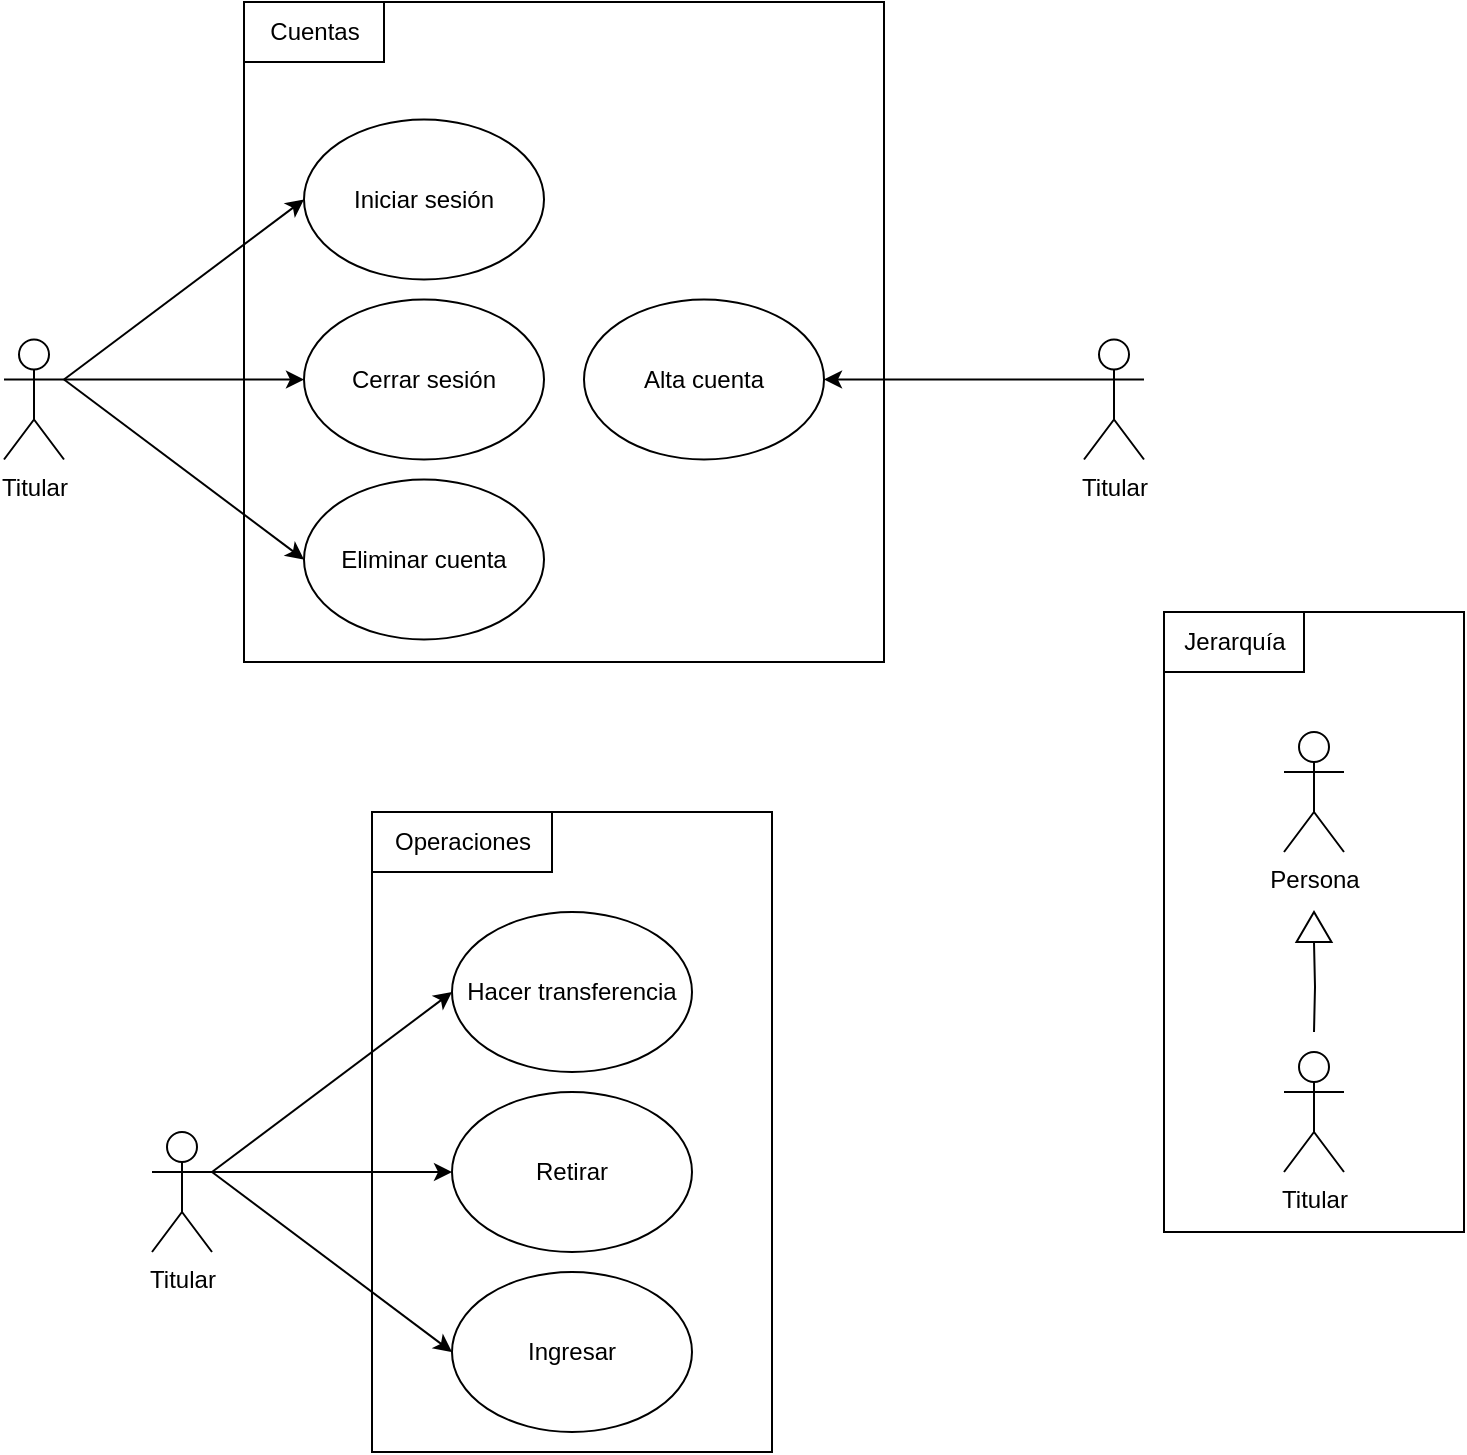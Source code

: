 <mxfile version="21.2.0" type="github">
  <diagram name="Page-1" id="uer0hm1zBlJnl5GYLUXz">
    <mxGraphModel dx="1434" dy="834" grid="1" gridSize="10" guides="1" tooltips="1" connect="1" arrows="1" fold="1" page="1" pageScale="1" pageWidth="827" pageHeight="1169" math="0" shadow="0">
      <root>
        <mxCell id="0" />
        <mxCell id="1" parent="0" />
        <mxCell id="FywegK0fAtjvC0OSYPiZ-16" style="rounded=0;orthogonalLoop=1;jettySize=auto;html=1;exitX=1;exitY=0.333;exitDx=0;exitDy=0;exitPerimeter=0;entryX=0;entryY=0.5;entryDx=0;entryDy=0;" edge="1" parent="1" source="FywegK0fAtjvC0OSYPiZ-2" target="FywegK0fAtjvC0OSYPiZ-4">
          <mxGeometry relative="1" as="geometry" />
        </mxCell>
        <mxCell id="FywegK0fAtjvC0OSYPiZ-17" style="rounded=0;orthogonalLoop=1;jettySize=auto;html=1;exitX=1;exitY=0.333;exitDx=0;exitDy=0;exitPerimeter=0;entryX=0;entryY=0.5;entryDx=0;entryDy=0;" edge="1" parent="1" source="FywegK0fAtjvC0OSYPiZ-2" target="FywegK0fAtjvC0OSYPiZ-3">
          <mxGeometry relative="1" as="geometry" />
        </mxCell>
        <mxCell id="FywegK0fAtjvC0OSYPiZ-18" style="rounded=0;orthogonalLoop=1;jettySize=auto;html=1;exitX=1;exitY=0.333;exitDx=0;exitDy=0;exitPerimeter=0;entryX=0;entryY=0.5;entryDx=0;entryDy=0;" edge="1" parent="1" source="FywegK0fAtjvC0OSYPiZ-2" target="FywegK0fAtjvC0OSYPiZ-8">
          <mxGeometry relative="1" as="geometry" />
        </mxCell>
        <mxCell id="FywegK0fAtjvC0OSYPiZ-2" value="Titular" style="shape=umlActor;verticalLabelPosition=bottom;verticalAlign=top;html=1;outlineConnect=0;" vertex="1" parent="1">
          <mxGeometry x="30" y="203.75" width="30" height="60" as="geometry" />
        </mxCell>
        <mxCell id="FywegK0fAtjvC0OSYPiZ-3" value="Iniciar sesión" style="ellipse;whiteSpace=wrap;html=1;" vertex="1" parent="1">
          <mxGeometry x="180" y="93.75" width="120" height="80" as="geometry" />
        </mxCell>
        <mxCell id="FywegK0fAtjvC0OSYPiZ-4" value="Cerrar sesión" style="ellipse;whiteSpace=wrap;html=1;" vertex="1" parent="1">
          <mxGeometry x="180" y="183.75" width="120" height="80" as="geometry" />
        </mxCell>
        <mxCell id="FywegK0fAtjvC0OSYPiZ-5" value="Hacer transferencia" style="ellipse;whiteSpace=wrap;html=1;" vertex="1" parent="1">
          <mxGeometry x="254" y="490" width="120" height="80" as="geometry" />
        </mxCell>
        <mxCell id="FywegK0fAtjvC0OSYPiZ-6" value="Ingresar" style="ellipse;whiteSpace=wrap;html=1;" vertex="1" parent="1">
          <mxGeometry x="254" y="670" width="120" height="80" as="geometry" />
        </mxCell>
        <mxCell id="FywegK0fAtjvC0OSYPiZ-7" value="Retirar" style="ellipse;whiteSpace=wrap;html=1;" vertex="1" parent="1">
          <mxGeometry x="254" y="580" width="120" height="80" as="geometry" />
        </mxCell>
        <mxCell id="FywegK0fAtjvC0OSYPiZ-8" value="Eliminar cuenta" style="ellipse;whiteSpace=wrap;html=1;" vertex="1" parent="1">
          <mxGeometry x="180" y="273.75" width="120" height="80" as="geometry" />
        </mxCell>
        <mxCell id="FywegK0fAtjvC0OSYPiZ-9" value="Alta cuenta" style="ellipse;whiteSpace=wrap;html=1;" vertex="1" parent="1">
          <mxGeometry x="320" y="183.75" width="120" height="80" as="geometry" />
        </mxCell>
        <mxCell id="FywegK0fAtjvC0OSYPiZ-14" style="edgeStyle=orthogonalEdgeStyle;rounded=0;orthogonalLoop=1;jettySize=auto;html=1;entryX=0;entryY=0.5;entryDx=0;entryDy=0;endArrow=none;endFill=0;" edge="1" parent="1" target="FywegK0fAtjvC0OSYPiZ-13">
          <mxGeometry relative="1" as="geometry">
            <mxPoint x="685" y="550" as="sourcePoint" />
          </mxGeometry>
        </mxCell>
        <mxCell id="FywegK0fAtjvC0OSYPiZ-10" value="Titular" style="shape=umlActor;verticalLabelPosition=bottom;verticalAlign=top;html=1;outlineConnect=0;" vertex="1" parent="1">
          <mxGeometry x="670" y="560" width="30" height="60" as="geometry" />
        </mxCell>
        <mxCell id="FywegK0fAtjvC0OSYPiZ-11" value="Persona" style="shape=umlActor;verticalLabelPosition=bottom;verticalAlign=top;html=1;outlineConnect=0;" vertex="1" parent="1">
          <mxGeometry x="670" y="400" width="30" height="60" as="geometry" />
        </mxCell>
        <mxCell id="FywegK0fAtjvC0OSYPiZ-13" value="" style="triangle;whiteSpace=wrap;html=1;rotation=-90;" vertex="1" parent="1">
          <mxGeometry x="677.5" y="488.75" width="15" height="17.5" as="geometry" />
        </mxCell>
        <mxCell id="FywegK0fAtjvC0OSYPiZ-19" style="rounded=0;orthogonalLoop=1;jettySize=auto;html=1;exitX=0;exitY=0.333;exitDx=0;exitDy=0;exitPerimeter=0;entryX=1;entryY=0.5;entryDx=0;entryDy=0;" edge="1" parent="1" source="FywegK0fAtjvC0OSYPiZ-15" target="FywegK0fAtjvC0OSYPiZ-9">
          <mxGeometry relative="1" as="geometry" />
        </mxCell>
        <mxCell id="FywegK0fAtjvC0OSYPiZ-15" value="Titular" style="shape=umlActor;verticalLabelPosition=bottom;verticalAlign=top;html=1;outlineConnect=0;" vertex="1" parent="1">
          <mxGeometry x="570" y="203.75" width="30" height="60" as="geometry" />
        </mxCell>
        <mxCell id="FywegK0fAtjvC0OSYPiZ-20" value="" style="rounded=0;whiteSpace=wrap;html=1;fillColor=none;" vertex="1" parent="1">
          <mxGeometry x="150" y="35" width="320" height="330" as="geometry" />
        </mxCell>
        <mxCell id="FywegK0fAtjvC0OSYPiZ-21" value="Cuentas" style="text;html=1;align=center;verticalAlign=middle;resizable=0;points=[];autosize=1;strokeColor=default;fillColor=none;" vertex="1" parent="1">
          <mxGeometry x="150" y="35" width="70" height="30" as="geometry" />
        </mxCell>
        <mxCell id="FywegK0fAtjvC0OSYPiZ-25" style="rounded=0;orthogonalLoop=1;jettySize=auto;html=1;exitX=1;exitY=0.333;exitDx=0;exitDy=0;exitPerimeter=0;entryX=0;entryY=0.5;entryDx=0;entryDy=0;" edge="1" parent="1" source="FywegK0fAtjvC0OSYPiZ-23" target="FywegK0fAtjvC0OSYPiZ-5">
          <mxGeometry relative="1" as="geometry" />
        </mxCell>
        <mxCell id="FywegK0fAtjvC0OSYPiZ-26" style="rounded=0;orthogonalLoop=1;jettySize=auto;html=1;exitX=1;exitY=0.333;exitDx=0;exitDy=0;exitPerimeter=0;entryX=0;entryY=0.5;entryDx=0;entryDy=0;" edge="1" parent="1" source="FywegK0fAtjvC0OSYPiZ-23" target="FywegK0fAtjvC0OSYPiZ-7">
          <mxGeometry relative="1" as="geometry" />
        </mxCell>
        <mxCell id="FywegK0fAtjvC0OSYPiZ-27" style="rounded=0;orthogonalLoop=1;jettySize=auto;html=1;exitX=1;exitY=0.333;exitDx=0;exitDy=0;exitPerimeter=0;entryX=0;entryY=0.5;entryDx=0;entryDy=0;" edge="1" parent="1" source="FywegK0fAtjvC0OSYPiZ-23" target="FywegK0fAtjvC0OSYPiZ-6">
          <mxGeometry relative="1" as="geometry" />
        </mxCell>
        <mxCell id="FywegK0fAtjvC0OSYPiZ-23" value="Titular" style="shape=umlActor;verticalLabelPosition=bottom;verticalAlign=top;html=1;outlineConnect=0;" vertex="1" parent="1">
          <mxGeometry x="104" y="600" width="30" height="60" as="geometry" />
        </mxCell>
        <mxCell id="FywegK0fAtjvC0OSYPiZ-28" value="" style="rounded=0;whiteSpace=wrap;html=1;fillColor=none;" vertex="1" parent="1">
          <mxGeometry x="214" y="440" width="200" height="320" as="geometry" />
        </mxCell>
        <mxCell id="FywegK0fAtjvC0OSYPiZ-29" value="Operaciones" style="text;html=1;align=center;verticalAlign=middle;resizable=0;points=[];autosize=1;strokeColor=default;fillColor=none;" vertex="1" parent="1">
          <mxGeometry x="214" y="440" width="90" height="30" as="geometry" />
        </mxCell>
        <mxCell id="FywegK0fAtjvC0OSYPiZ-30" value="" style="rounded=0;whiteSpace=wrap;html=1;fillColor=none;" vertex="1" parent="1">
          <mxGeometry x="610" y="340" width="150" height="310" as="geometry" />
        </mxCell>
        <mxCell id="FywegK0fAtjvC0OSYPiZ-32" value="Jerarquía" style="text;html=1;align=center;verticalAlign=middle;resizable=0;points=[];autosize=1;strokeColor=default;fillColor=none;" vertex="1" parent="1">
          <mxGeometry x="610" y="340" width="70" height="30" as="geometry" />
        </mxCell>
      </root>
    </mxGraphModel>
  </diagram>
</mxfile>

